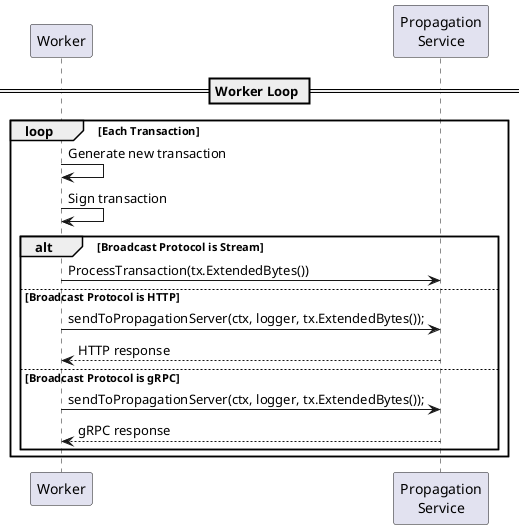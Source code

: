 @startuml PropagationBlaster Worker Function

participant "Worker" as Worker
participant "Propagation\nService" as Propagation

== Worker Loop ==
loop Each Transaction
    Worker -> Worker: Generate new transaction

    Worker -> Worker: Sign transaction

    alt Broadcast Protocol is Stream
        Worker -> Propagation: ProcessTransaction(tx.ExtendedBytes())

    else Broadcast Protocol is HTTP
        Worker -> Propagation: sendToPropagationServer(ctx, logger, tx.ExtendedBytes());
        Propagation --> Worker: HTTP response

    else Broadcast Protocol is gRPC
        Worker -> Propagation: sendToPropagationServer(ctx, logger, tx.ExtendedBytes());
        Propagation --> Worker: gRPC response

    end
end

@enduml

